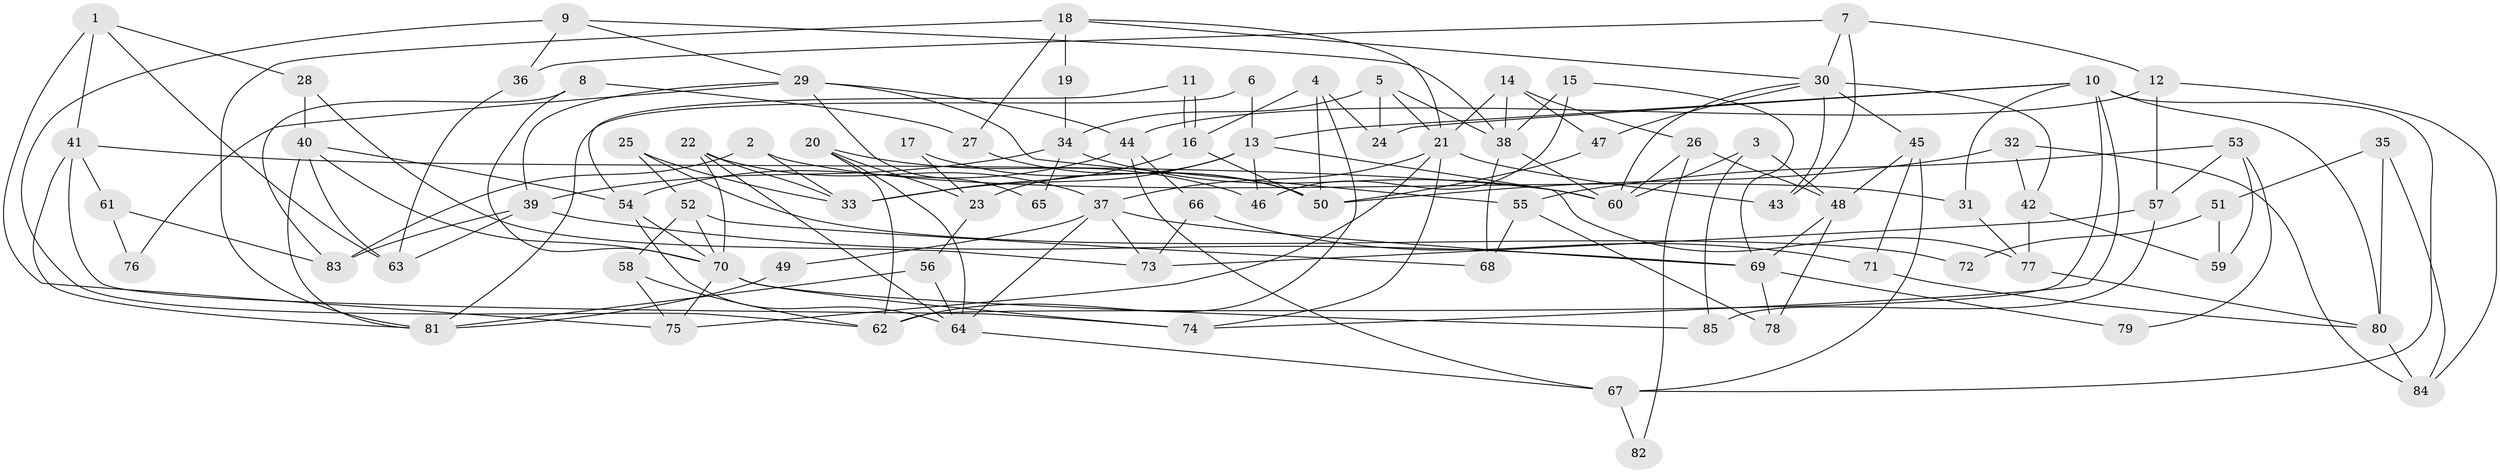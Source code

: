 // Generated by graph-tools (version 1.1) at 2025/26/03/09/25 03:26:21]
// undirected, 85 vertices, 170 edges
graph export_dot {
graph [start="1"]
  node [color=gray90,style=filled];
  1;
  2;
  3;
  4;
  5;
  6;
  7;
  8;
  9;
  10;
  11;
  12;
  13;
  14;
  15;
  16;
  17;
  18;
  19;
  20;
  21;
  22;
  23;
  24;
  25;
  26;
  27;
  28;
  29;
  30;
  31;
  32;
  33;
  34;
  35;
  36;
  37;
  38;
  39;
  40;
  41;
  42;
  43;
  44;
  45;
  46;
  47;
  48;
  49;
  50;
  51;
  52;
  53;
  54;
  55;
  56;
  57;
  58;
  59;
  60;
  61;
  62;
  63;
  64;
  65;
  66;
  67;
  68;
  69;
  70;
  71;
  72;
  73;
  74;
  75;
  76;
  77;
  78;
  79;
  80;
  81;
  82;
  83;
  84;
  85;
  1 -- 41;
  1 -- 75;
  1 -- 28;
  1 -- 63;
  2 -- 31;
  2 -- 83;
  2 -- 33;
  3 -- 60;
  3 -- 48;
  3 -- 85;
  4 -- 62;
  4 -- 16;
  4 -- 24;
  4 -- 50;
  5 -- 38;
  5 -- 24;
  5 -- 21;
  5 -- 34;
  6 -- 81;
  6 -- 13;
  7 -- 43;
  7 -- 30;
  7 -- 12;
  7 -- 36;
  8 -- 70;
  8 -- 27;
  8 -- 83;
  9 -- 29;
  9 -- 62;
  9 -- 36;
  9 -- 38;
  10 -- 67;
  10 -- 13;
  10 -- 24;
  10 -- 31;
  10 -- 62;
  10 -- 74;
  10 -- 80;
  11 -- 16;
  11 -- 16;
  11 -- 54;
  12 -- 57;
  12 -- 44;
  12 -- 84;
  13 -- 46;
  13 -- 33;
  13 -- 23;
  13 -- 77;
  14 -- 21;
  14 -- 38;
  14 -- 26;
  14 -- 47;
  15 -- 69;
  15 -- 38;
  15 -- 46;
  16 -- 33;
  16 -- 50;
  17 -- 50;
  17 -- 23;
  18 -- 21;
  18 -- 81;
  18 -- 19;
  18 -- 27;
  18 -- 30;
  19 -- 34;
  20 -- 64;
  20 -- 62;
  20 -- 23;
  20 -- 46;
  21 -- 74;
  21 -- 37;
  21 -- 43;
  21 -- 75;
  22 -- 70;
  22 -- 64;
  22 -- 33;
  22 -- 37;
  23 -- 56;
  25 -- 33;
  25 -- 52;
  25 -- 72;
  26 -- 48;
  26 -- 60;
  26 -- 82;
  27 -- 50;
  28 -- 73;
  28 -- 40;
  29 -- 39;
  29 -- 44;
  29 -- 55;
  29 -- 65;
  29 -- 76;
  30 -- 47;
  30 -- 42;
  30 -- 43;
  30 -- 45;
  30 -- 60;
  31 -- 77;
  32 -- 84;
  32 -- 50;
  32 -- 42;
  34 -- 60;
  34 -- 39;
  34 -- 65;
  35 -- 84;
  35 -- 80;
  35 -- 51;
  36 -- 63;
  37 -- 49;
  37 -- 64;
  37 -- 69;
  37 -- 73;
  38 -- 60;
  38 -- 68;
  39 -- 63;
  39 -- 69;
  39 -- 83;
  40 -- 63;
  40 -- 54;
  40 -- 70;
  40 -- 81;
  41 -- 74;
  41 -- 60;
  41 -- 61;
  41 -- 81;
  42 -- 59;
  42 -- 77;
  44 -- 54;
  44 -- 66;
  44 -- 67;
  45 -- 67;
  45 -- 48;
  45 -- 71;
  47 -- 50;
  48 -- 69;
  48 -- 78;
  49 -- 81;
  51 -- 59;
  51 -- 72;
  52 -- 68;
  52 -- 70;
  52 -- 58;
  53 -- 57;
  53 -- 55;
  53 -- 59;
  53 -- 79;
  54 -- 64;
  54 -- 70;
  55 -- 78;
  55 -- 68;
  56 -- 81;
  56 -- 64;
  57 -- 85;
  57 -- 73;
  58 -- 75;
  58 -- 62;
  61 -- 83;
  61 -- 76;
  64 -- 67;
  66 -- 71;
  66 -- 73;
  67 -- 82;
  69 -- 78;
  69 -- 79;
  70 -- 74;
  70 -- 75;
  70 -- 85;
  71 -- 80;
  77 -- 80;
  80 -- 84;
}
